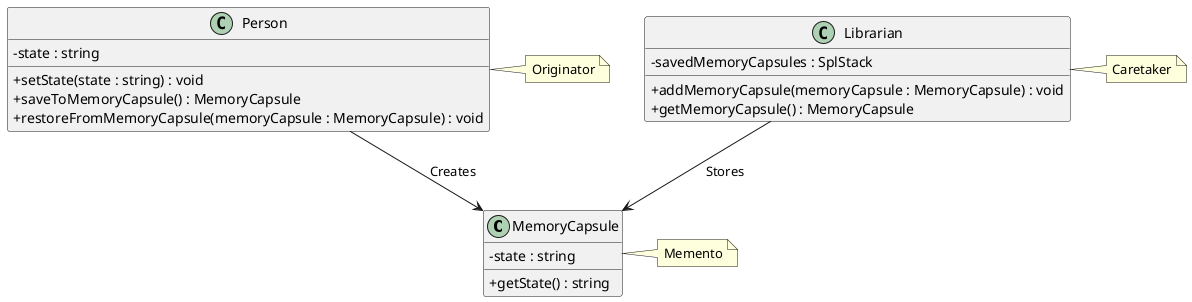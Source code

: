 @startuml MementoComplete
    skinparam classAttributeIconSize 0

    class MemoryCapsule {
        -state : string
        +getState() : string
    }
    
    class Person {
        -state : string
        +setState(state : string) : void
        +saveToMemoryCapsule() : MemoryCapsule
        +restoreFromMemoryCapsule(memoryCapsule : MemoryCapsule) : void
    }
    
    class Librarian {
        -savedMemoryCapsules : SplStack
        +addMemoryCapsule(memoryCapsule : MemoryCapsule) : void
        +getMemoryCapsule() : MemoryCapsule
    }
    
    Person --> MemoryCapsule : Creates
    Librarian --> MemoryCapsule : Stores
    note right of Person : Originator
    note right of MemoryCapsule : Memento
    note right of Librarian : Caretaker
@enduml
